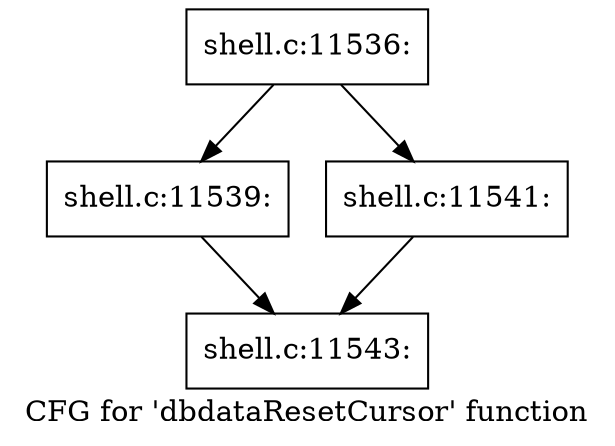 digraph "CFG for 'dbdataResetCursor' function" {
	label="CFG for 'dbdataResetCursor' function";

	Node0x560276d1d840 [shape=record,label="{shell.c:11536:}"];
	Node0x560276d1d840 -> Node0x560276d21710;
	Node0x560276d1d840 -> Node0x560276d21030;
	Node0x560276d21710 [shape=record,label="{shell.c:11539:}"];
	Node0x560276d21710 -> Node0x560276d21ab0;
	Node0x560276d21030 [shape=record,label="{shell.c:11541:}"];
	Node0x560276d21030 -> Node0x560276d21ab0;
	Node0x560276d21ab0 [shape=record,label="{shell.c:11543:}"];
}
